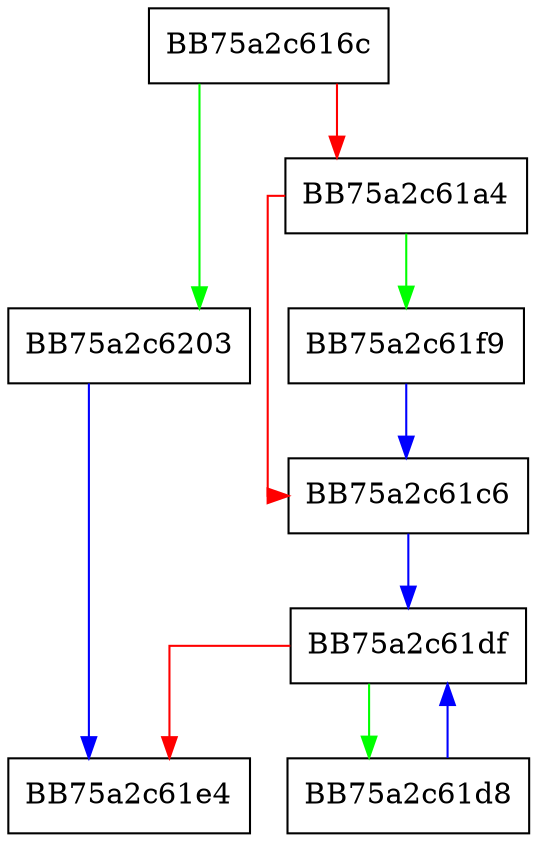 digraph _Assign_grow {
  node [shape="box"];
  graph [splines=ortho];
  BB75a2c616c -> BB75a2c6203 [color="green"];
  BB75a2c616c -> BB75a2c61a4 [color="red"];
  BB75a2c61a4 -> BB75a2c61f9 [color="green"];
  BB75a2c61a4 -> BB75a2c61c6 [color="red"];
  BB75a2c61c6 -> BB75a2c61df [color="blue"];
  BB75a2c61d8 -> BB75a2c61df [color="blue"];
  BB75a2c61df -> BB75a2c61d8 [color="green"];
  BB75a2c61df -> BB75a2c61e4 [color="red"];
  BB75a2c61f9 -> BB75a2c61c6 [color="blue"];
  BB75a2c6203 -> BB75a2c61e4 [color="blue"];
}